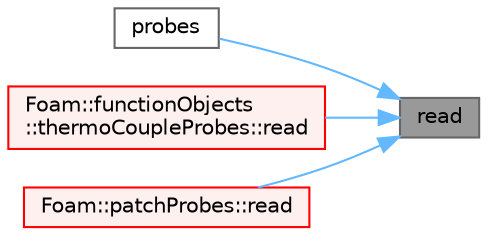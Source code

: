digraph "read"
{
 // LATEX_PDF_SIZE
  bgcolor="transparent";
  edge [fontname=Helvetica,fontsize=10,labelfontname=Helvetica,labelfontsize=10];
  node [fontname=Helvetica,fontsize=10,shape=box,height=0.2,width=0.4];
  rankdir="RL";
  Node1 [id="Node000001",label="read",height=0.2,width=0.4,color="gray40", fillcolor="grey60", style="filled", fontcolor="black",tooltip=" "];
  Node1 -> Node2 [id="edge1_Node000001_Node000002",dir="back",color="steelblue1",style="solid",tooltip=" "];
  Node2 [id="Node000002",label="probes",height=0.2,width=0.4,color="grey40", fillcolor="white", style="filled",URL="$classFoam_1_1probes.html#afef6e7b231259ea181ec0497cffb1916",tooltip=" "];
  Node1 -> Node3 [id="edge2_Node000001_Node000003",dir="back",color="steelblue1",style="solid",tooltip=" "];
  Node3 [id="Node000003",label="Foam::functionObjects\l::thermoCoupleProbes::read",height=0.2,width=0.4,color="red", fillcolor="#FFF0F0", style="filled",URL="$classFoam_1_1functionObjects_1_1thermoCoupleProbes.html#afac0600fef97b05534a595ce00b272ed",tooltip=" "];
  Node1 -> Node5 [id="edge3_Node000001_Node000005",dir="back",color="steelblue1",style="solid",tooltip=" "];
  Node5 [id="Node000005",label="Foam::patchProbes::read",height=0.2,width=0.4,color="red", fillcolor="#FFF0F0", style="filled",URL="$classFoam_1_1patchProbes.html#afac0600fef97b05534a595ce00b272ed",tooltip=" "];
}
